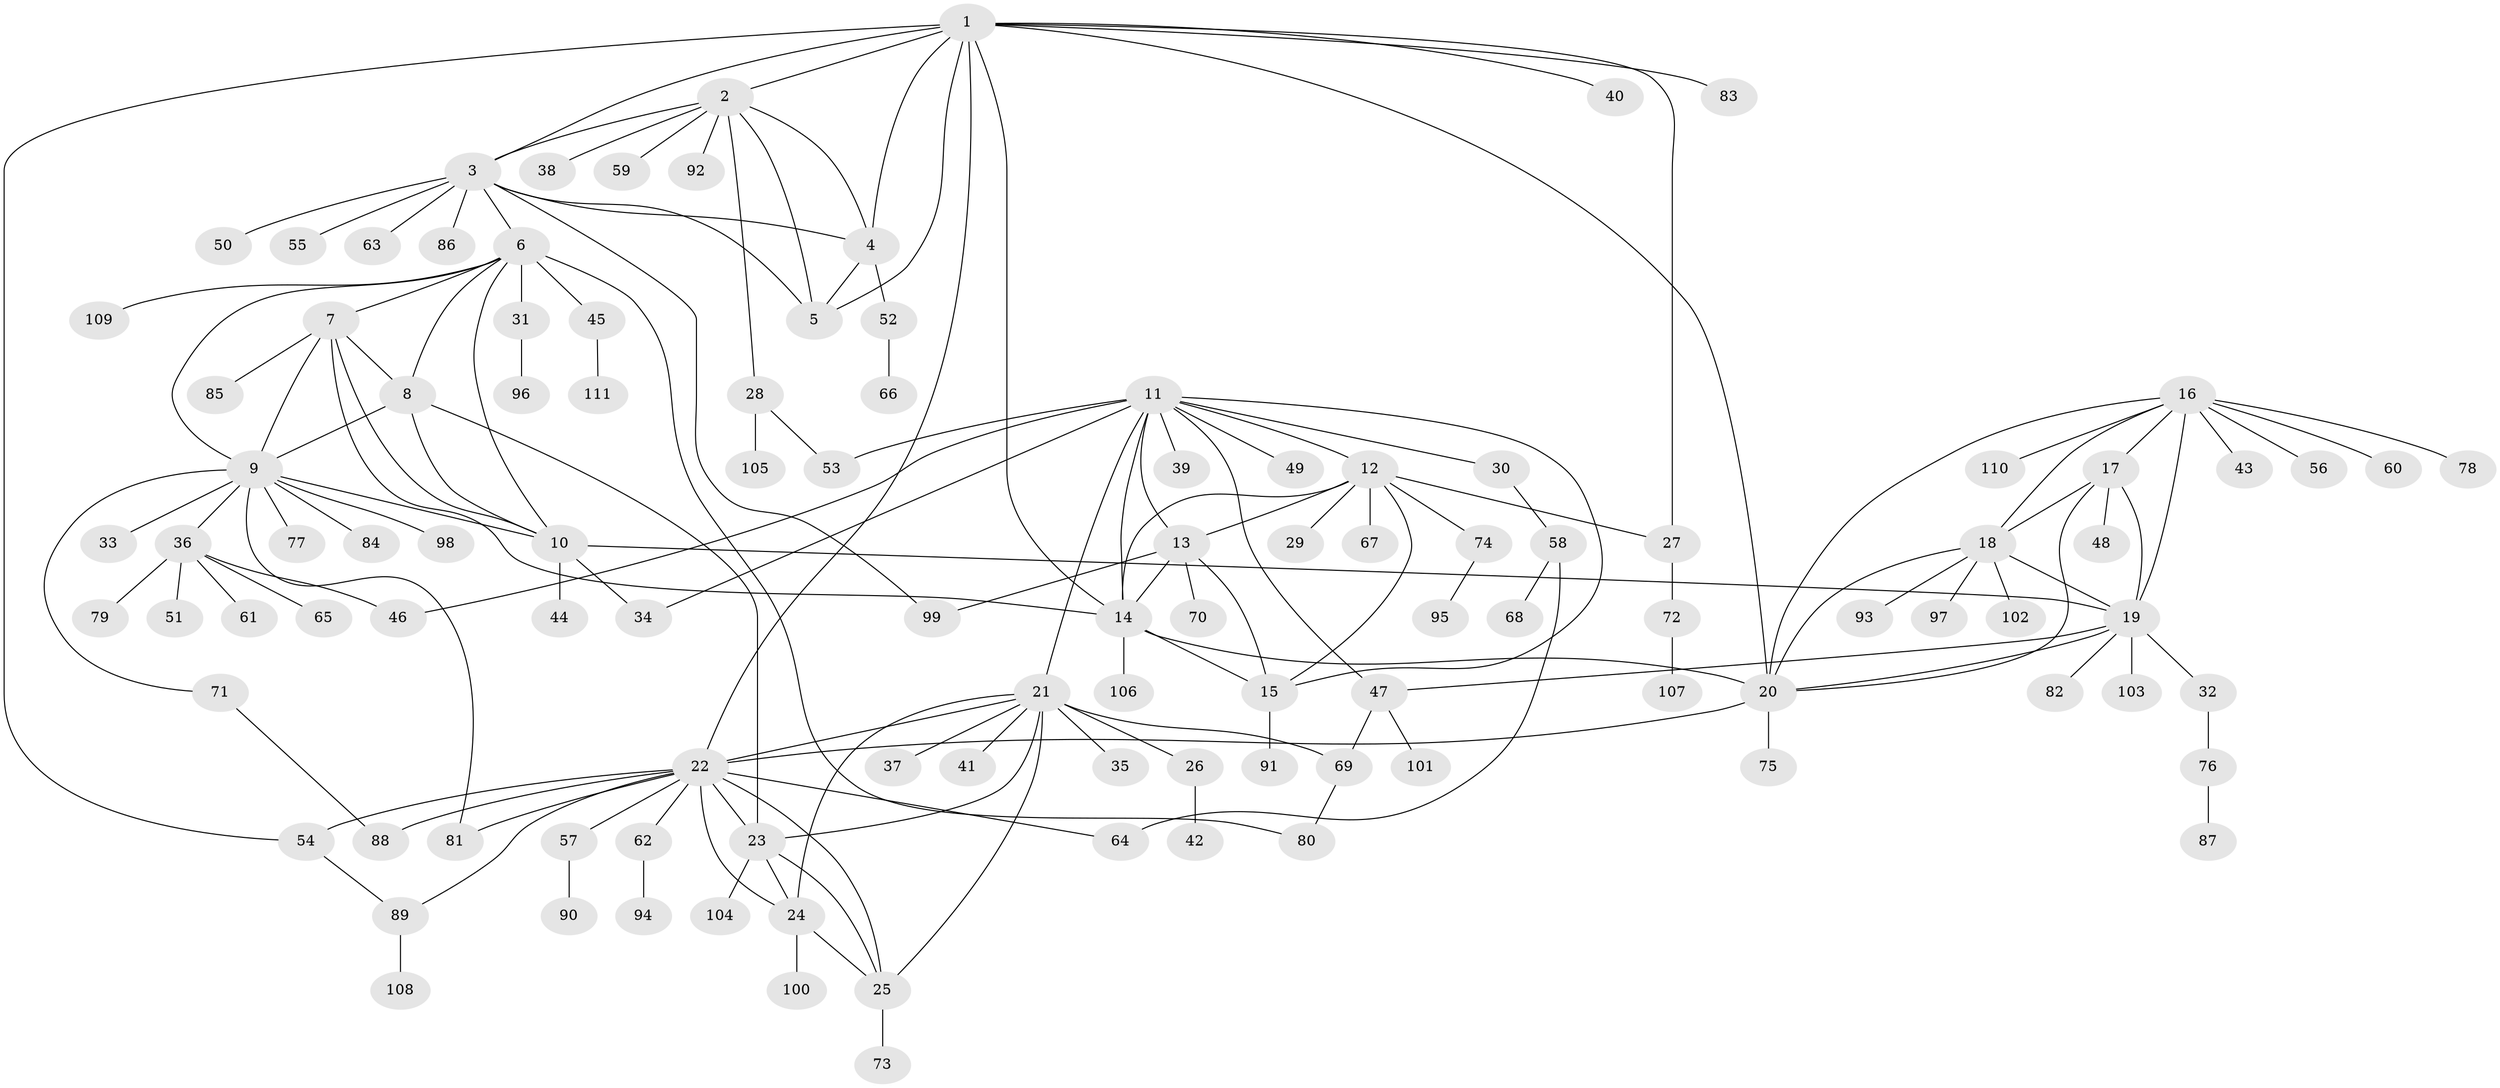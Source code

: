 // Generated by graph-tools (version 1.1) at 2025/50/03/09/25 03:50:37]
// undirected, 111 vertices, 159 edges
graph export_dot {
graph [start="1"]
  node [color=gray90,style=filled];
  1;
  2;
  3;
  4;
  5;
  6;
  7;
  8;
  9;
  10;
  11;
  12;
  13;
  14;
  15;
  16;
  17;
  18;
  19;
  20;
  21;
  22;
  23;
  24;
  25;
  26;
  27;
  28;
  29;
  30;
  31;
  32;
  33;
  34;
  35;
  36;
  37;
  38;
  39;
  40;
  41;
  42;
  43;
  44;
  45;
  46;
  47;
  48;
  49;
  50;
  51;
  52;
  53;
  54;
  55;
  56;
  57;
  58;
  59;
  60;
  61;
  62;
  63;
  64;
  65;
  66;
  67;
  68;
  69;
  70;
  71;
  72;
  73;
  74;
  75;
  76;
  77;
  78;
  79;
  80;
  81;
  82;
  83;
  84;
  85;
  86;
  87;
  88;
  89;
  90;
  91;
  92;
  93;
  94;
  95;
  96;
  97;
  98;
  99;
  100;
  101;
  102;
  103;
  104;
  105;
  106;
  107;
  108;
  109;
  110;
  111;
  1 -- 2;
  1 -- 3;
  1 -- 4;
  1 -- 5;
  1 -- 14;
  1 -- 20;
  1 -- 22;
  1 -- 27;
  1 -- 40;
  1 -- 54;
  1 -- 83;
  2 -- 3;
  2 -- 4;
  2 -- 5;
  2 -- 28;
  2 -- 38;
  2 -- 59;
  2 -- 92;
  3 -- 4;
  3 -- 5;
  3 -- 6;
  3 -- 50;
  3 -- 55;
  3 -- 63;
  3 -- 86;
  3 -- 99;
  4 -- 5;
  4 -- 52;
  6 -- 7;
  6 -- 8;
  6 -- 9;
  6 -- 10;
  6 -- 31;
  6 -- 45;
  6 -- 80;
  6 -- 109;
  7 -- 8;
  7 -- 9;
  7 -- 10;
  7 -- 14;
  7 -- 85;
  8 -- 9;
  8 -- 10;
  8 -- 23;
  9 -- 10;
  9 -- 33;
  9 -- 36;
  9 -- 71;
  9 -- 77;
  9 -- 81;
  9 -- 84;
  9 -- 98;
  10 -- 19;
  10 -- 34;
  10 -- 44;
  11 -- 12;
  11 -- 13;
  11 -- 14;
  11 -- 15;
  11 -- 21;
  11 -- 30;
  11 -- 34;
  11 -- 39;
  11 -- 46;
  11 -- 47;
  11 -- 49;
  11 -- 53;
  12 -- 13;
  12 -- 14;
  12 -- 15;
  12 -- 27;
  12 -- 29;
  12 -- 67;
  12 -- 74;
  13 -- 14;
  13 -- 15;
  13 -- 70;
  13 -- 99;
  14 -- 15;
  14 -- 20;
  14 -- 106;
  15 -- 91;
  16 -- 17;
  16 -- 18;
  16 -- 19;
  16 -- 20;
  16 -- 43;
  16 -- 56;
  16 -- 60;
  16 -- 78;
  16 -- 110;
  17 -- 18;
  17 -- 19;
  17 -- 20;
  17 -- 48;
  18 -- 19;
  18 -- 20;
  18 -- 93;
  18 -- 97;
  18 -- 102;
  19 -- 20;
  19 -- 32;
  19 -- 47;
  19 -- 82;
  19 -- 103;
  20 -- 22;
  20 -- 75;
  21 -- 22;
  21 -- 23;
  21 -- 24;
  21 -- 25;
  21 -- 26;
  21 -- 35;
  21 -- 37;
  21 -- 41;
  21 -- 69;
  22 -- 23;
  22 -- 24;
  22 -- 25;
  22 -- 54;
  22 -- 57;
  22 -- 62;
  22 -- 64;
  22 -- 81;
  22 -- 88;
  22 -- 89;
  23 -- 24;
  23 -- 25;
  23 -- 104;
  24 -- 25;
  24 -- 100;
  25 -- 73;
  26 -- 42;
  27 -- 72;
  28 -- 53;
  28 -- 105;
  30 -- 58;
  31 -- 96;
  32 -- 76;
  36 -- 46;
  36 -- 51;
  36 -- 61;
  36 -- 65;
  36 -- 79;
  45 -- 111;
  47 -- 69;
  47 -- 101;
  52 -- 66;
  54 -- 89;
  57 -- 90;
  58 -- 64;
  58 -- 68;
  62 -- 94;
  69 -- 80;
  71 -- 88;
  72 -- 107;
  74 -- 95;
  76 -- 87;
  89 -- 108;
}
